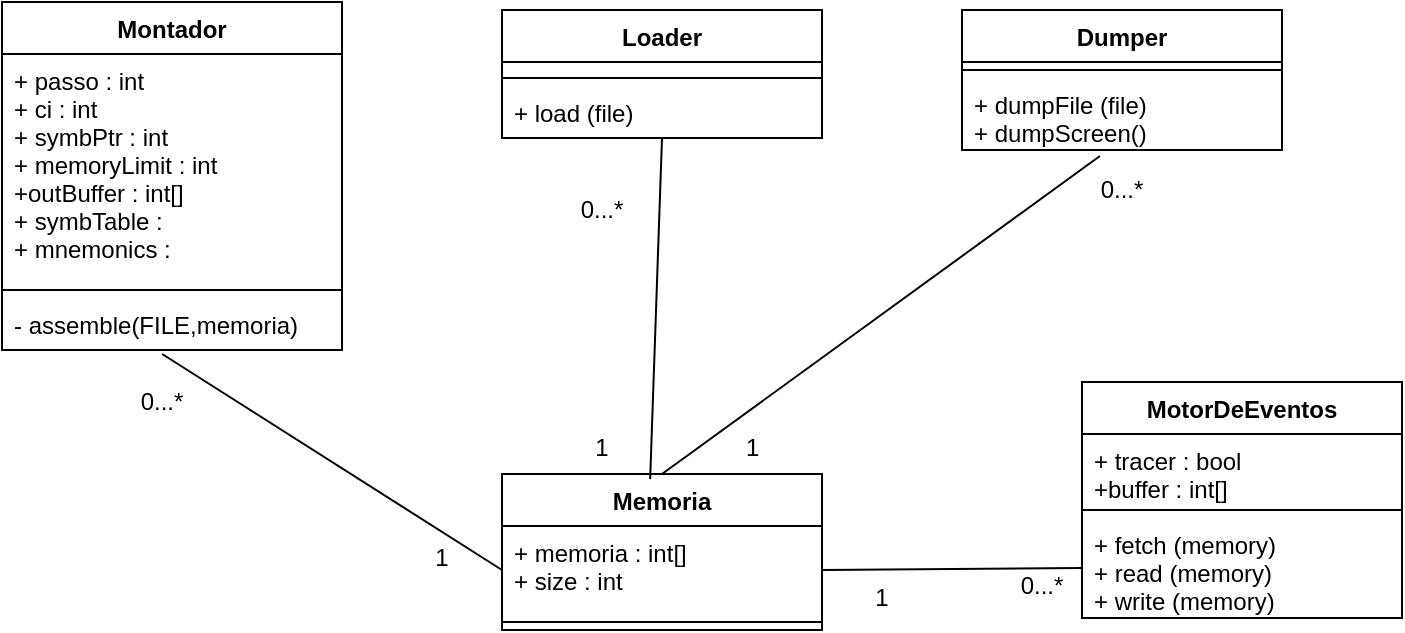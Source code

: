 <mxfile version="10.6.2" type="device"><diagram id="d7P3TPWIIlBxo94hQRWX" name="Page-1"><mxGraphModel dx="1394" dy="734" grid="1" gridSize="10" guides="1" tooltips="1" connect="1" arrows="1" fold="1" page="1" pageScale="1" pageWidth="850" pageHeight="1100" math="0" shadow="0"><root><mxCell id="0"/><mxCell id="1" parent="0"/><mxCell id="TRRh9-KbpQ0THy_GHtcE-1" value="Montador" style="swimlane;fontStyle=1;align=center;verticalAlign=top;childLayout=stackLayout;horizontal=1;startSize=26;horizontalStack=0;resizeParent=1;resizeParentMax=0;resizeLast=0;collapsible=1;marginBottom=0;" parent="1" vertex="1"><mxGeometry x="40" y="70" width="170" height="174" as="geometry"/></mxCell><mxCell id="TRRh9-KbpQ0THy_GHtcE-2" value="+ passo : int&#10;+ ci : int&#10;+ symbPtr : int&#10;+ memoryLimit : int&#10;+outBuffer : int[]&#10;+ symbTable :&#10;+ mnemonics :&#10;&#10;" style="text;strokeColor=none;fillColor=none;align=left;verticalAlign=top;spacingLeft=4;spacingRight=4;overflow=hidden;rotatable=0;points=[[0,0.5],[1,0.5]];portConstraint=eastwest;" parent="TRRh9-KbpQ0THy_GHtcE-1" vertex="1"><mxGeometry y="26" width="170" height="114" as="geometry"/></mxCell><mxCell id="TRRh9-KbpQ0THy_GHtcE-3" value="" style="line;strokeWidth=1;fillColor=none;align=left;verticalAlign=middle;spacingTop=-1;spacingLeft=3;spacingRight=3;rotatable=0;labelPosition=right;points=[];portConstraint=eastwest;" parent="TRRh9-KbpQ0THy_GHtcE-1" vertex="1"><mxGeometry y="140" width="170" height="8" as="geometry"/></mxCell><mxCell id="TRRh9-KbpQ0THy_GHtcE-4" value="- assemble(FILE,memoria)" style="text;strokeColor=none;fillColor=none;align=left;verticalAlign=top;spacingLeft=4;spacingRight=4;overflow=hidden;rotatable=0;points=[[0,0.5],[1,0.5]];portConstraint=eastwest;" parent="TRRh9-KbpQ0THy_GHtcE-1" vertex="1"><mxGeometry y="148" width="170" height="26" as="geometry"/></mxCell><mxCell id="TRRh9-KbpQ0THy_GHtcE-5" value="Loader&#10;" style="swimlane;fontStyle=1;align=center;verticalAlign=top;childLayout=stackLayout;horizontal=1;startSize=26;horizontalStack=0;resizeParent=1;resizeParentMax=0;resizeLast=0;collapsible=1;marginBottom=0;" parent="1" vertex="1"><mxGeometry x="290" y="74" width="160" height="64" as="geometry"/></mxCell><mxCell id="TRRh9-KbpQ0THy_GHtcE-6" value="&#10;&#10;" style="text;strokeColor=none;fillColor=none;align=left;verticalAlign=top;spacingLeft=4;spacingRight=4;overflow=hidden;rotatable=0;points=[[0,0.5],[1,0.5]];portConstraint=eastwest;" parent="TRRh9-KbpQ0THy_GHtcE-5" vertex="1"><mxGeometry y="26" width="160" height="4" as="geometry"/></mxCell><mxCell id="TRRh9-KbpQ0THy_GHtcE-7" value="" style="line;strokeWidth=1;fillColor=none;align=left;verticalAlign=middle;spacingTop=-1;spacingLeft=3;spacingRight=3;rotatable=0;labelPosition=right;points=[];portConstraint=eastwest;" parent="TRRh9-KbpQ0THy_GHtcE-5" vertex="1"><mxGeometry y="30" width="160" height="8" as="geometry"/></mxCell><mxCell id="TRRh9-KbpQ0THy_GHtcE-8" value="+ load (file)" style="text;strokeColor=none;fillColor=none;align=left;verticalAlign=top;spacingLeft=4;spacingRight=4;overflow=hidden;rotatable=0;points=[[0,0.5],[1,0.5]];portConstraint=eastwest;" parent="TRRh9-KbpQ0THy_GHtcE-5" vertex="1"><mxGeometry y="38" width="160" height="26" as="geometry"/></mxCell><mxCell id="TRRh9-KbpQ0THy_GHtcE-9" value="Dumper" style="swimlane;fontStyle=1;align=center;verticalAlign=top;childLayout=stackLayout;horizontal=1;startSize=26;horizontalStack=0;resizeParent=1;resizeParentMax=0;resizeLast=0;collapsible=1;marginBottom=0;" parent="1" vertex="1"><mxGeometry x="520" y="74" width="160" height="70" as="geometry"/></mxCell><mxCell id="TRRh9-KbpQ0THy_GHtcE-11" value="" style="line;strokeWidth=1;fillColor=none;align=left;verticalAlign=middle;spacingTop=-1;spacingLeft=3;spacingRight=3;rotatable=0;labelPosition=right;points=[];portConstraint=eastwest;" parent="TRRh9-KbpQ0THy_GHtcE-9" vertex="1"><mxGeometry y="26" width="160" height="8" as="geometry"/></mxCell><mxCell id="TRRh9-KbpQ0THy_GHtcE-12" value="+ dumpFile (file)&#10;+ dumpScreen()&#10;" style="text;strokeColor=none;fillColor=none;align=left;verticalAlign=top;spacingLeft=4;spacingRight=4;overflow=hidden;rotatable=0;points=[[0,0.5],[1,0.5]];portConstraint=eastwest;" parent="TRRh9-KbpQ0THy_GHtcE-9" vertex="1"><mxGeometry y="34" width="160" height="36" as="geometry"/></mxCell><mxCell id="TRRh9-KbpQ0THy_GHtcE-13" value="MotorDeEventos&#10;&#10;" style="swimlane;fontStyle=1;align=center;verticalAlign=top;childLayout=stackLayout;horizontal=1;startSize=26;horizontalStack=0;resizeParent=1;resizeParentMax=0;resizeLast=0;collapsible=1;marginBottom=0;" parent="1" vertex="1"><mxGeometry x="580" y="260" width="160" height="118" as="geometry"/></mxCell><mxCell id="TRRh9-KbpQ0THy_GHtcE-14" value="+ tracer : bool&#10;+buffer : int[]&#10;&#10;" style="text;strokeColor=none;fillColor=none;align=left;verticalAlign=top;spacingLeft=4;spacingRight=4;overflow=hidden;rotatable=0;points=[[0,0.5],[1,0.5]];portConstraint=eastwest;" parent="TRRh9-KbpQ0THy_GHtcE-13" vertex="1"><mxGeometry y="26" width="160" height="34" as="geometry"/></mxCell><mxCell id="TRRh9-KbpQ0THy_GHtcE-15" value="" style="line;strokeWidth=1;fillColor=none;align=left;verticalAlign=middle;spacingTop=-1;spacingLeft=3;spacingRight=3;rotatable=0;labelPosition=right;points=[];portConstraint=eastwest;" parent="TRRh9-KbpQ0THy_GHtcE-13" vertex="1"><mxGeometry y="60" width="160" height="8" as="geometry"/></mxCell><mxCell id="TRRh9-KbpQ0THy_GHtcE-16" value="+ fetch (memory)&#10;+ read (memory)&#10;+ write (memory)&#10;" style="text;strokeColor=none;fillColor=none;align=left;verticalAlign=top;spacingLeft=4;spacingRight=4;overflow=hidden;rotatable=0;points=[[0,0.5],[1,0.5]];portConstraint=eastwest;" parent="TRRh9-KbpQ0THy_GHtcE-13" vertex="1"><mxGeometry y="68" width="160" height="50" as="geometry"/></mxCell><mxCell id="TRRh9-KbpQ0THy_GHtcE-17" value="Memoria" style="swimlane;fontStyle=1;align=center;verticalAlign=top;childLayout=stackLayout;horizontal=1;startSize=26;horizontalStack=0;resizeParent=1;resizeParentMax=0;resizeLast=0;collapsible=1;marginBottom=0;" parent="1" vertex="1"><mxGeometry x="290" y="306" width="160" height="78" as="geometry"/></mxCell><mxCell id="TRRh9-KbpQ0THy_GHtcE-18" value="+ memoria : int[]&#10;+ size : int&#10;" style="text;strokeColor=none;fillColor=none;align=left;verticalAlign=top;spacingLeft=4;spacingRight=4;overflow=hidden;rotatable=0;points=[[0,0.5],[1,0.5]];portConstraint=eastwest;" parent="TRRh9-KbpQ0THy_GHtcE-17" vertex="1"><mxGeometry y="26" width="160" height="44" as="geometry"/></mxCell><mxCell id="TRRh9-KbpQ0THy_GHtcE-19" value="" style="line;strokeWidth=1;fillColor=none;align=left;verticalAlign=middle;spacingTop=-1;spacingLeft=3;spacingRight=3;rotatable=0;labelPosition=right;points=[];portConstraint=eastwest;" parent="TRRh9-KbpQ0THy_GHtcE-17" vertex="1"><mxGeometry y="70" width="160" height="8" as="geometry"/></mxCell><mxCell id="TRRh9-KbpQ0THy_GHtcE-22" value="" style="endArrow=none;html=1;exitX=0.463;exitY=0.033;exitDx=0;exitDy=0;exitPerimeter=0;entryX=0.5;entryY=1;entryDx=0;entryDy=0;entryPerimeter=0;" parent="1" source="TRRh9-KbpQ0THy_GHtcE-17" target="TRRh9-KbpQ0THy_GHtcE-8" edge="1"><mxGeometry width="50" height="50" relative="1" as="geometry"><mxPoint x="330" y="267" as="sourcePoint"/><mxPoint x="380" y="217" as="targetPoint"/></mxGeometry></mxCell><mxCell id="TRRh9-KbpQ0THy_GHtcE-23" value="1" style="text;html=1;strokeColor=none;fillColor=none;align=center;verticalAlign=middle;whiteSpace=wrap;rounded=0;" parent="1" vertex="1"><mxGeometry x="320" y="283" width="40" height="20" as="geometry"/></mxCell><mxCell id="TRRh9-KbpQ0THy_GHtcE-24" value="0...*" style="text;html=1;strokeColor=none;fillColor=none;align=center;verticalAlign=middle;whiteSpace=wrap;rounded=0;" parent="1" vertex="1"><mxGeometry x="320" y="164" width="40" height="20" as="geometry"/></mxCell><mxCell id="TRRh9-KbpQ0THy_GHtcE-26" value="" style="endArrow=none;html=1;exitX=0.5;exitY=0;exitDx=0;exitDy=0;entryX=0.431;entryY=1.083;entryDx=0;entryDy=0;entryPerimeter=0;" parent="1" source="TRRh9-KbpQ0THy_GHtcE-17" target="TRRh9-KbpQ0THy_GHtcE-12" edge="1"><mxGeometry width="50" height="50" relative="1" as="geometry"><mxPoint x="514" y="312" as="sourcePoint"/><mxPoint x="520" y="144" as="targetPoint"/></mxGeometry></mxCell><mxCell id="TRRh9-KbpQ0THy_GHtcE-27" value="1" style="text;html=1;resizable=0;points=[];autosize=1;align=left;verticalAlign=top;spacingTop=-4;" parent="1" vertex="1"><mxGeometry x="410" y="283" width="20" height="20" as="geometry"/></mxCell><mxCell id="TRRh9-KbpQ0THy_GHtcE-28" value="0...*&lt;br&gt;" style="text;html=1;strokeColor=none;fillColor=none;align=center;verticalAlign=middle;whiteSpace=wrap;rounded=0;" parent="1" vertex="1"><mxGeometry x="580" y="156" width="40" height="16" as="geometry"/></mxCell><mxCell id="TRRh9-KbpQ0THy_GHtcE-29" value="" style="endArrow=none;html=1;exitX=0;exitY=0.5;exitDx=0;exitDy=0;entryX=0.471;entryY=1.077;entryDx=0;entryDy=0;entryPerimeter=0;" parent="1" source="TRRh9-KbpQ0THy_GHtcE-18" target="TRRh9-KbpQ0THy_GHtcE-4" edge="1"><mxGeometry width="50" height="50" relative="1" as="geometry"><mxPoint x="160" y="377" as="sourcePoint"/><mxPoint x="166" y="209" as="targetPoint"/></mxGeometry></mxCell><mxCell id="TRRh9-KbpQ0THy_GHtcE-30" value="" style="endArrow=none;html=1;exitX=1;exitY=0.5;exitDx=0;exitDy=0;entryX=0;entryY=0.5;entryDx=0;entryDy=0;" parent="1" source="TRRh9-KbpQ0THy_GHtcE-18" target="TRRh9-KbpQ0THy_GHtcE-16" edge="1"><mxGeometry width="50" height="50" relative="1" as="geometry"><mxPoint x="490" y="394" as="sourcePoint"/><mxPoint x="496" y="226" as="targetPoint"/></mxGeometry></mxCell><mxCell id="TRRh9-KbpQ0THy_GHtcE-32" value="0...*&lt;br&gt;" style="text;html=1;strokeColor=none;fillColor=none;align=center;verticalAlign=middle;whiteSpace=wrap;rounded=0;" parent="1" vertex="1"><mxGeometry x="540" y="352" width="40" height="20" as="geometry"/></mxCell><mxCell id="TRRh9-KbpQ0THy_GHtcE-33" value="1" style="text;html=1;strokeColor=none;fillColor=none;align=center;verticalAlign=middle;whiteSpace=wrap;rounded=0;" parent="1" vertex="1"><mxGeometry x="460" y="358" width="40" height="20" as="geometry"/></mxCell><mxCell id="TRRh9-KbpQ0THy_GHtcE-34" value="1" style="text;html=1;strokeColor=none;fillColor=none;align=center;verticalAlign=middle;whiteSpace=wrap;rounded=0;" parent="1" vertex="1"><mxGeometry x="240" y="338" width="40" height="20" as="geometry"/></mxCell><mxCell id="TRRh9-KbpQ0THy_GHtcE-35" value="0...*" style="text;html=1;strokeColor=none;fillColor=none;align=center;verticalAlign=middle;whiteSpace=wrap;rounded=0;" parent="1" vertex="1"><mxGeometry x="100" y="260" width="40" height="20" as="geometry"/></mxCell></root></mxGraphModel></diagram></mxfile>